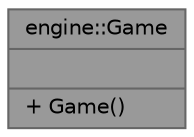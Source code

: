 digraph "engine::Game"
{
 // LATEX_PDF_SIZE
  bgcolor="transparent";
  edge [fontname=Helvetica,fontsize=10,labelfontname=Helvetica,labelfontsize=10];
  node [fontname=Helvetica,fontsize=10,shape=box,height=0.2,width=0.4];
  Node1 [shape=record,label="{engine::Game\n||+ Game()\l}",height=0.2,width=0.4,color="gray40", fillcolor="grey60", style="filled", fontcolor="black",tooltip=" "];
}
